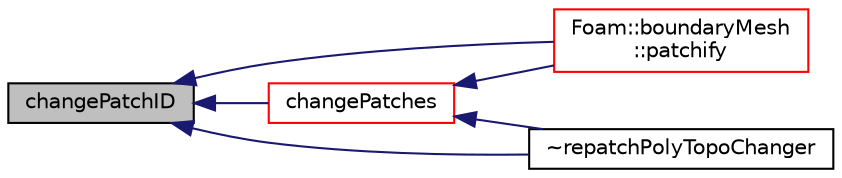 digraph "changePatchID"
{
  bgcolor="transparent";
  edge [fontname="Helvetica",fontsize="10",labelfontname="Helvetica",labelfontsize="10"];
  node [fontname="Helvetica",fontsize="10",shape=record];
  rankdir="LR";
  Node1 [label="changePatchID",height=0.2,width=0.4,color="black", fillcolor="grey75", style="filled", fontcolor="black"];
  Node1 -> Node2 [dir="back",color="midnightblue",fontsize="10",style="solid",fontname="Helvetica"];
  Node2 [label="changePatches",height=0.2,width=0.4,color="red",URL="$a02168.html#a3f31f550e49b1b0aea77c68d6cb390f3",tooltip="Change patches. "];
  Node2 -> Node3 [dir="back",color="midnightblue",fontsize="10",style="solid",fontname="Helvetica"];
  Node3 [label="Foam::boundaryMesh\l::patchify",height=0.2,width=0.4,color="red",URL="$a00150.html#a1388ce7b51e90f0f124154376ec33a51",tooltip="Take over patches onto polyMesh from nearest face in *this. "];
  Node2 -> Node4 [dir="back",color="midnightblue",fontsize="10",style="solid",fontname="Helvetica"];
  Node4 [label="~repatchPolyTopoChanger",height=0.2,width=0.4,color="black",URL="$a02168.html#ae5947c3381cede93873ff1e1f9e0d0ec",tooltip="Destructor. "];
  Node1 -> Node3 [dir="back",color="midnightblue",fontsize="10",style="solid",fontname="Helvetica"];
  Node1 -> Node4 [dir="back",color="midnightblue",fontsize="10",style="solid",fontname="Helvetica"];
}
